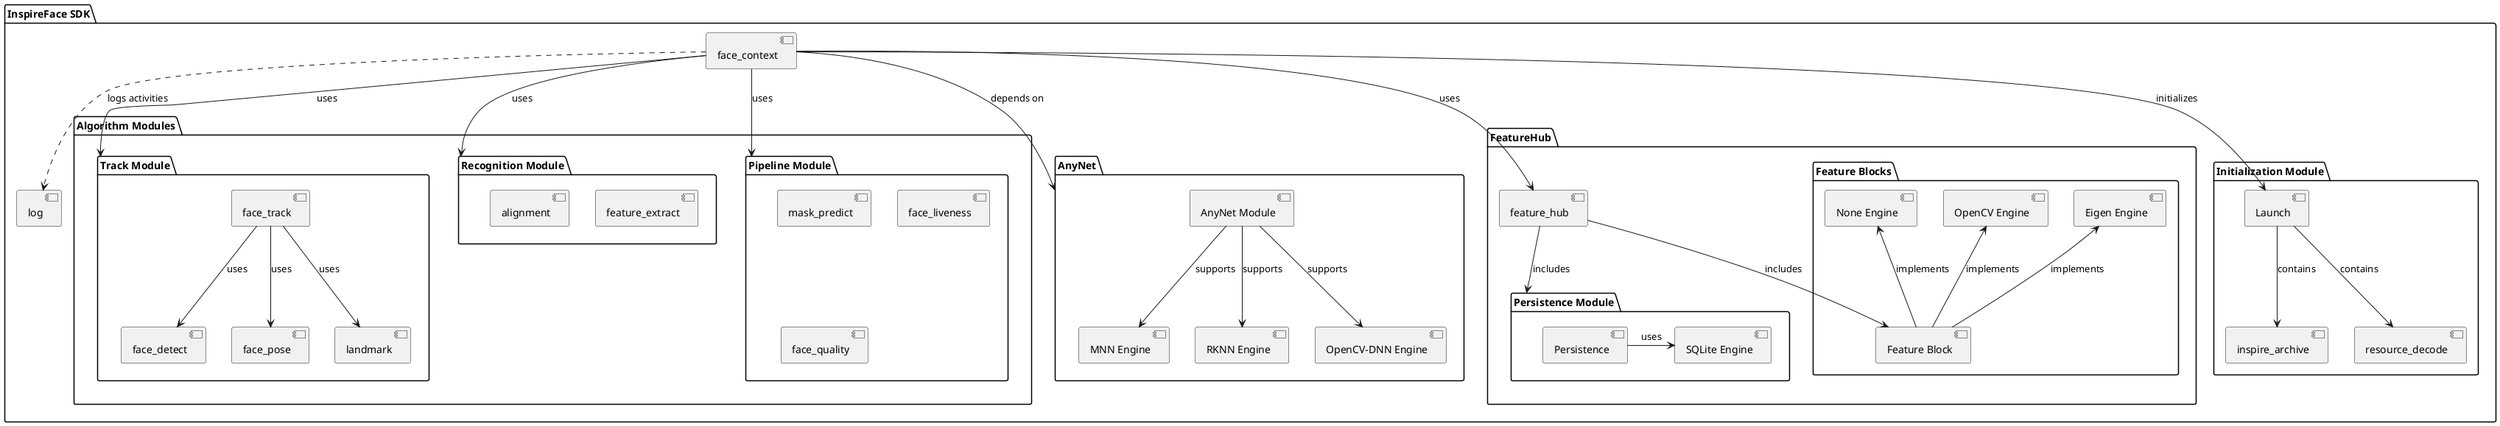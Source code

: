@startuml
package "InspireFace SDK" {
    [face_context] as FC

    package "Algorithm Modules" {
        package "Track Module" as TrackModule {
            [face_detect] as FD
            [face_pose] as FP
            [face_track] as FT
            [landmark] as LM
            FT --> FD : uses
            FT --> LM : uses
            FT --> FP : uses
        }

        package "Recognition Module" as RecognitionModule {
            [feature_extract] as FE
            [alignment] as AL
        }

        package "Pipeline Module" as PipelineModule {
                    [mask_predict] as MA
                    [face_liveness] as FL
                    [face_quality] as QU
                }
    }

    package "AnyNet" as AnyNet {
        [MNN Engine] as MNN
        [RKNN Engine] as RKNN
        [OpenCV-DNN Engine] as OCV_DNN
        [AnyNet Module] as ANY
        ANY -down-> MNN : supports
        ANY -down-> RKNN : supports
        ANY -down-> OCV_DNN : supports
    }

    package "FeatureHub" as FHM{
        package "Feature Blocks" {
            [None Engine] as NE
            [OpenCV Engine] as OCV
            [Eigen Engine] as EIG
            [Feature Block] as FB
            FB -up-> NE : implements
            FB -up-> OCV : implements
            FB -up-> EIG : implements
        }

        package "Persistence Module" as PM{
            [SQLite Engine] as SQL
            [Persistence] as PS
            PS -right-> SQL : uses
        }

        [feature_hub] as FH
        FH -down-> FB : includes
        FH -down-> PM : includes
    }

    package "Initialization Module" {
        [inspire_archive] as IA
        [resource_decode] as RD
        [Launch] as MH
        MH -down-> IA : contains
        MH -down-> RD : contains
    }

    FC --> TrackModule : uses
    FC --> RecognitionModule : uses
    FC --> PipelineModule : uses
    FC --> AnyNet : depends on
    FC --> FH : uses
    FC --> MH : initializes

    [log] as LG
    FC ..> LG : logs activities
}

@enduml
